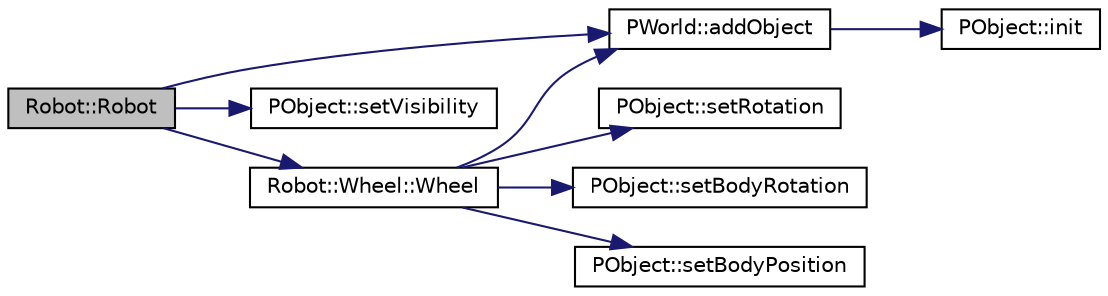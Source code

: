 digraph "Robot::Robot"
{
 // INTERACTIVE_SVG=YES
  edge [fontname="Helvetica",fontsize="10",labelfontname="Helvetica",labelfontsize="10"];
  node [fontname="Helvetica",fontsize="10",shape=record];
  rankdir="LR";
  Node1 [label="Robot::Robot",height=0.2,width=0.4,color="black", fillcolor="grey75", style="filled", fontcolor="black"];
  Node1 -> Node2 [color="midnightblue",fontsize="10",style="solid",fontname="Helvetica"];
  Node2 [label="PWorld::addObject",height=0.2,width=0.4,color="black", fillcolor="white", style="filled",URL="$de/d29/class_p_world.html#a349a3f5bca2e123f84537f9bacc7ab3d"];
  Node2 -> Node3 [color="midnightblue",fontsize="10",style="solid",fontname="Helvetica"];
  Node3 [label="PObject::init",height=0.2,width=0.4,color="black", fillcolor="white", style="filled",URL="$d1/d18/class_p_object.html#a5d755078b304a547854a1378ba640a5f"];
  Node1 -> Node4 [color="midnightblue",fontsize="10",style="solid",fontname="Helvetica"];
  Node4 [label="PObject::setVisibility",height=0.2,width=0.4,color="black", fillcolor="white", style="filled",URL="$d1/d18/class_p_object.html#a47616bdb20992f5fea27b31d5925f2df"];
  Node1 -> Node5 [color="midnightblue",fontsize="10",style="solid",fontname="Helvetica"];
  Node5 [label="Robot::Wheel::Wheel",height=0.2,width=0.4,color="black", fillcolor="white", style="filled",URL="$dd/d2c/class_robot_1_1_wheel.html#abc407517ad7df31af76139f78572e080"];
  Node5 -> Node6 [color="midnightblue",fontsize="10",style="solid",fontname="Helvetica"];
  Node6 [label="PObject::setRotation",height=0.2,width=0.4,color="black", fillcolor="white", style="filled",URL="$d1/d18/class_p_object.html#ace1621203e8fb9cd0353d0c0f0d4838b"];
  Node5 -> Node7 [color="midnightblue",fontsize="10",style="solid",fontname="Helvetica"];
  Node7 [label="PObject::setBodyRotation",height=0.2,width=0.4,color="black", fillcolor="white", style="filled",URL="$d1/d18/class_p_object.html#acfa7612aa632c8402cc7b44eb31f53a1"];
  Node5 -> Node8 [color="midnightblue",fontsize="10",style="solid",fontname="Helvetica"];
  Node8 [label="PObject::setBodyPosition",height=0.2,width=0.4,color="black", fillcolor="white", style="filled",URL="$d1/d18/class_p_object.html#a43b4248e78b3f3934dfc329a57eb0688"];
  Node5 -> Node2 [color="midnightblue",fontsize="10",style="solid",fontname="Helvetica"];
}
